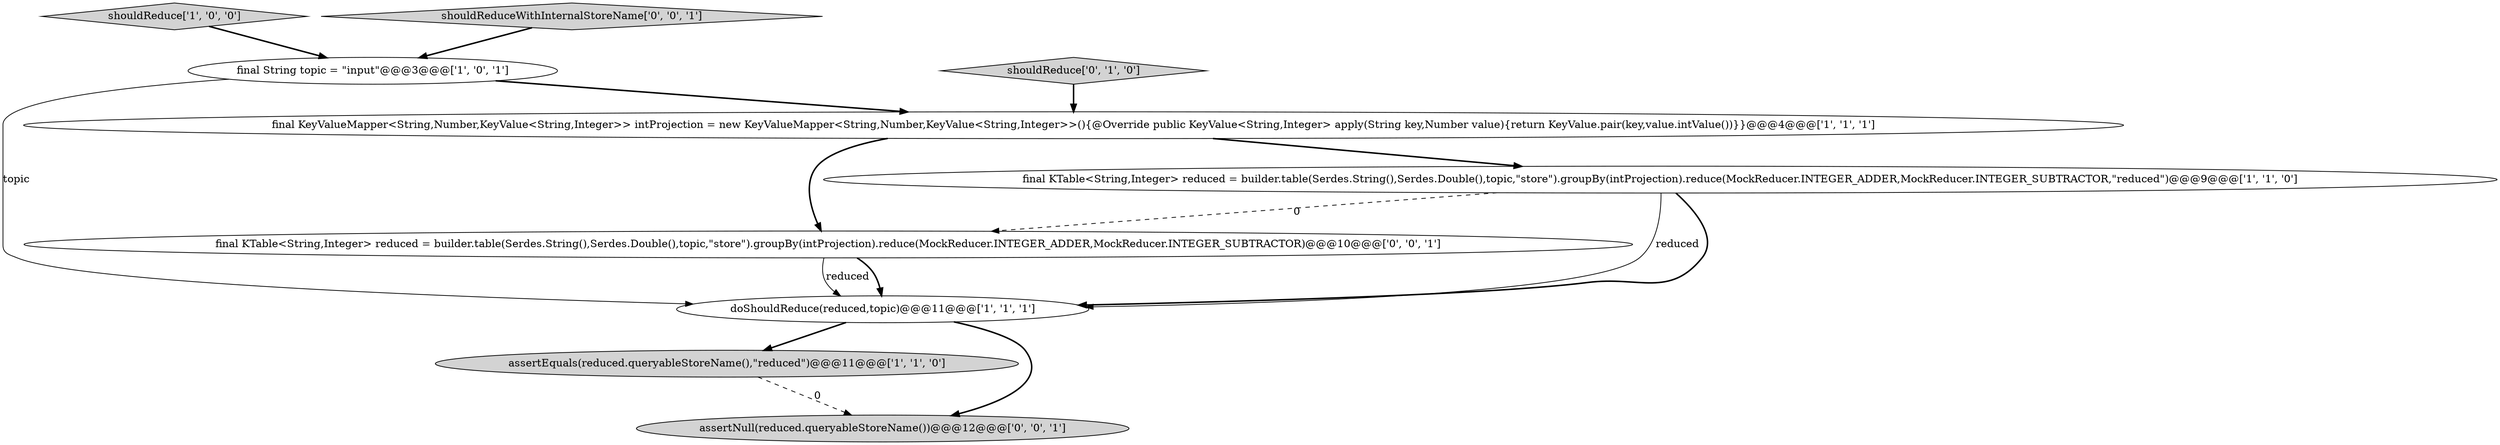 digraph {
5 [style = filled, label = "shouldReduce['1', '0', '0']", fillcolor = lightgray, shape = diamond image = "AAA0AAABBB1BBB"];
1 [style = filled, label = "final KeyValueMapper<String,Number,KeyValue<String,Integer>> intProjection = new KeyValueMapper<String,Number,KeyValue<String,Integer>>(){@Override public KeyValue<String,Integer> apply(String key,Number value){return KeyValue.pair(key,value.intValue())}}@@@4@@@['1', '1', '1']", fillcolor = white, shape = ellipse image = "AAA0AAABBB1BBB"];
8 [style = filled, label = "shouldReduceWithInternalStoreName['0', '0', '1']", fillcolor = lightgray, shape = diamond image = "AAA0AAABBB3BBB"];
4 [style = filled, label = "assertEquals(reduced.queryableStoreName(),\"reduced\")@@@11@@@['1', '1', '0']", fillcolor = lightgray, shape = ellipse image = "AAA0AAABBB1BBB"];
0 [style = filled, label = "final String topic = \"input\"@@@3@@@['1', '0', '1']", fillcolor = white, shape = ellipse image = "AAA0AAABBB1BBB"];
3 [style = filled, label = "doShouldReduce(reduced,topic)@@@11@@@['1', '1', '1']", fillcolor = white, shape = ellipse image = "AAA0AAABBB1BBB"];
2 [style = filled, label = "final KTable<String,Integer> reduced = builder.table(Serdes.String(),Serdes.Double(),topic,\"store\").groupBy(intProjection).reduce(MockReducer.INTEGER_ADDER,MockReducer.INTEGER_SUBTRACTOR,\"reduced\")@@@9@@@['1', '1', '0']", fillcolor = white, shape = ellipse image = "AAA0AAABBB1BBB"];
6 [style = filled, label = "shouldReduce['0', '1', '0']", fillcolor = lightgray, shape = diamond image = "AAA0AAABBB2BBB"];
9 [style = filled, label = "assertNull(reduced.queryableStoreName())@@@12@@@['0', '0', '1']", fillcolor = lightgray, shape = ellipse image = "AAA0AAABBB3BBB"];
7 [style = filled, label = "final KTable<String,Integer> reduced = builder.table(Serdes.String(),Serdes.Double(),topic,\"store\").groupBy(intProjection).reduce(MockReducer.INTEGER_ADDER,MockReducer.INTEGER_SUBTRACTOR)@@@10@@@['0', '0', '1']", fillcolor = white, shape = ellipse image = "AAA0AAABBB3BBB"];
8->0 [style = bold, label=""];
3->9 [style = bold, label=""];
0->3 [style = solid, label="topic"];
6->1 [style = bold, label=""];
4->9 [style = dashed, label="0"];
1->2 [style = bold, label=""];
2->3 [style = solid, label="reduced"];
5->0 [style = bold, label=""];
2->7 [style = dashed, label="0"];
3->4 [style = bold, label=""];
0->1 [style = bold, label=""];
1->7 [style = bold, label=""];
7->3 [style = bold, label=""];
2->3 [style = bold, label=""];
7->3 [style = solid, label="reduced"];
}
